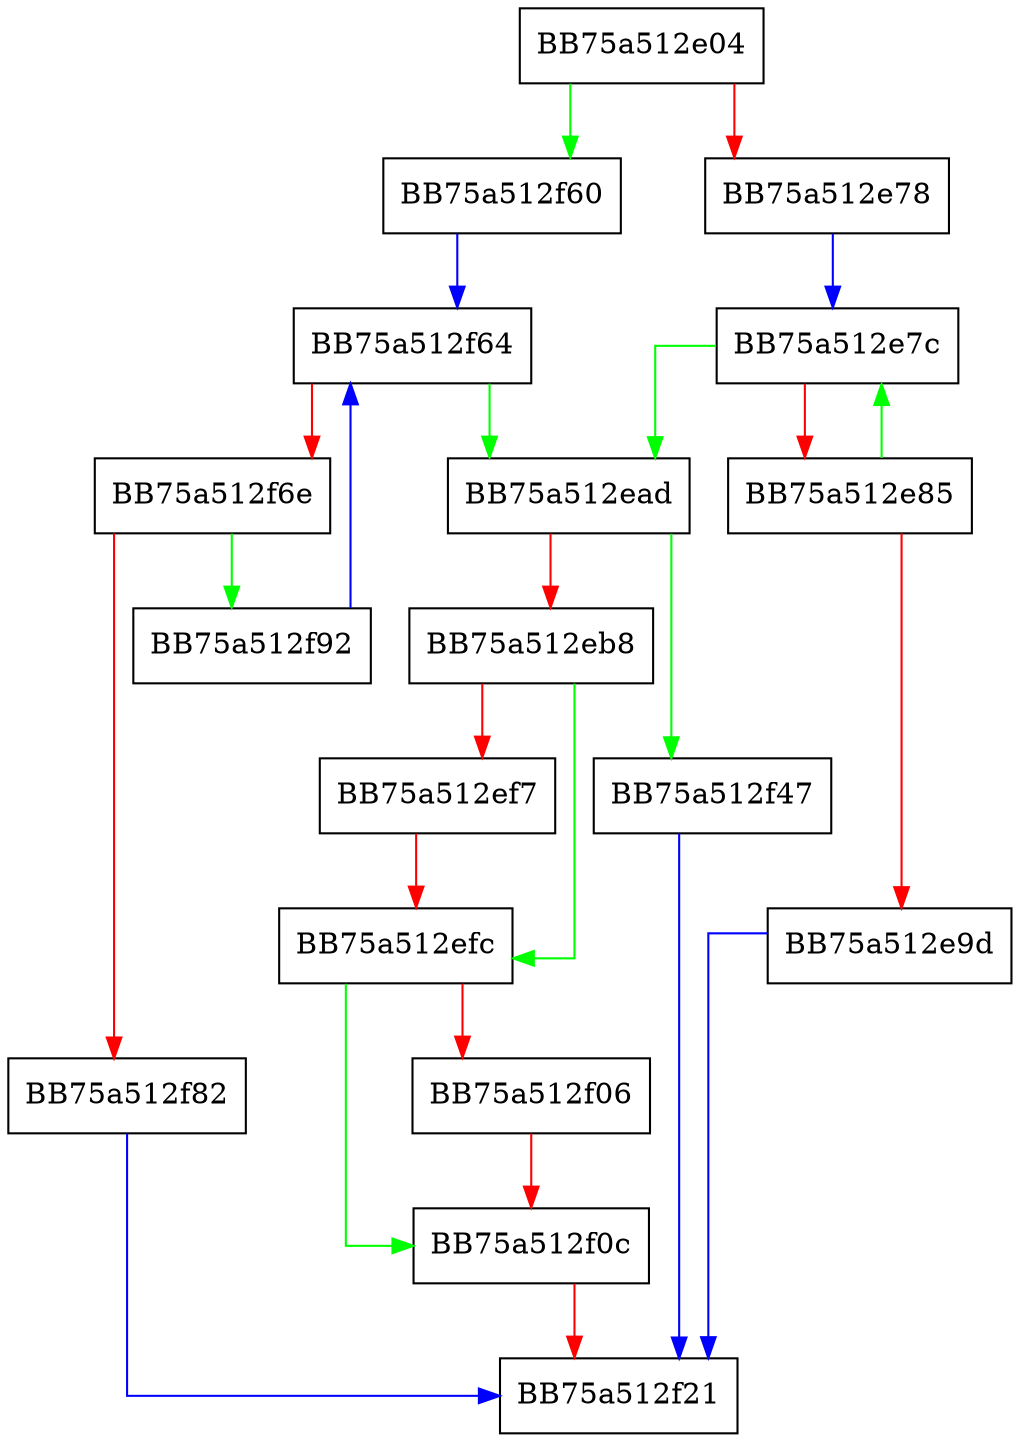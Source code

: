 digraph GetDistinguishedName {
  node [shape="box"];
  graph [splines=ortho];
  BB75a512e04 -> BB75a512f60 [color="green"];
  BB75a512e04 -> BB75a512e78 [color="red"];
  BB75a512e78 -> BB75a512e7c [color="blue"];
  BB75a512e7c -> BB75a512ead [color="green"];
  BB75a512e7c -> BB75a512e85 [color="red"];
  BB75a512e85 -> BB75a512e7c [color="green"];
  BB75a512e85 -> BB75a512e9d [color="red"];
  BB75a512e9d -> BB75a512f21 [color="blue"];
  BB75a512ead -> BB75a512f47 [color="green"];
  BB75a512ead -> BB75a512eb8 [color="red"];
  BB75a512eb8 -> BB75a512efc [color="green"];
  BB75a512eb8 -> BB75a512ef7 [color="red"];
  BB75a512ef7 -> BB75a512efc [color="red"];
  BB75a512efc -> BB75a512f0c [color="green"];
  BB75a512efc -> BB75a512f06 [color="red"];
  BB75a512f06 -> BB75a512f0c [color="red"];
  BB75a512f0c -> BB75a512f21 [color="red"];
  BB75a512f47 -> BB75a512f21 [color="blue"];
  BB75a512f60 -> BB75a512f64 [color="blue"];
  BB75a512f64 -> BB75a512ead [color="green"];
  BB75a512f64 -> BB75a512f6e [color="red"];
  BB75a512f6e -> BB75a512f92 [color="green"];
  BB75a512f6e -> BB75a512f82 [color="red"];
  BB75a512f82 -> BB75a512f21 [color="blue"];
  BB75a512f92 -> BB75a512f64 [color="blue"];
}